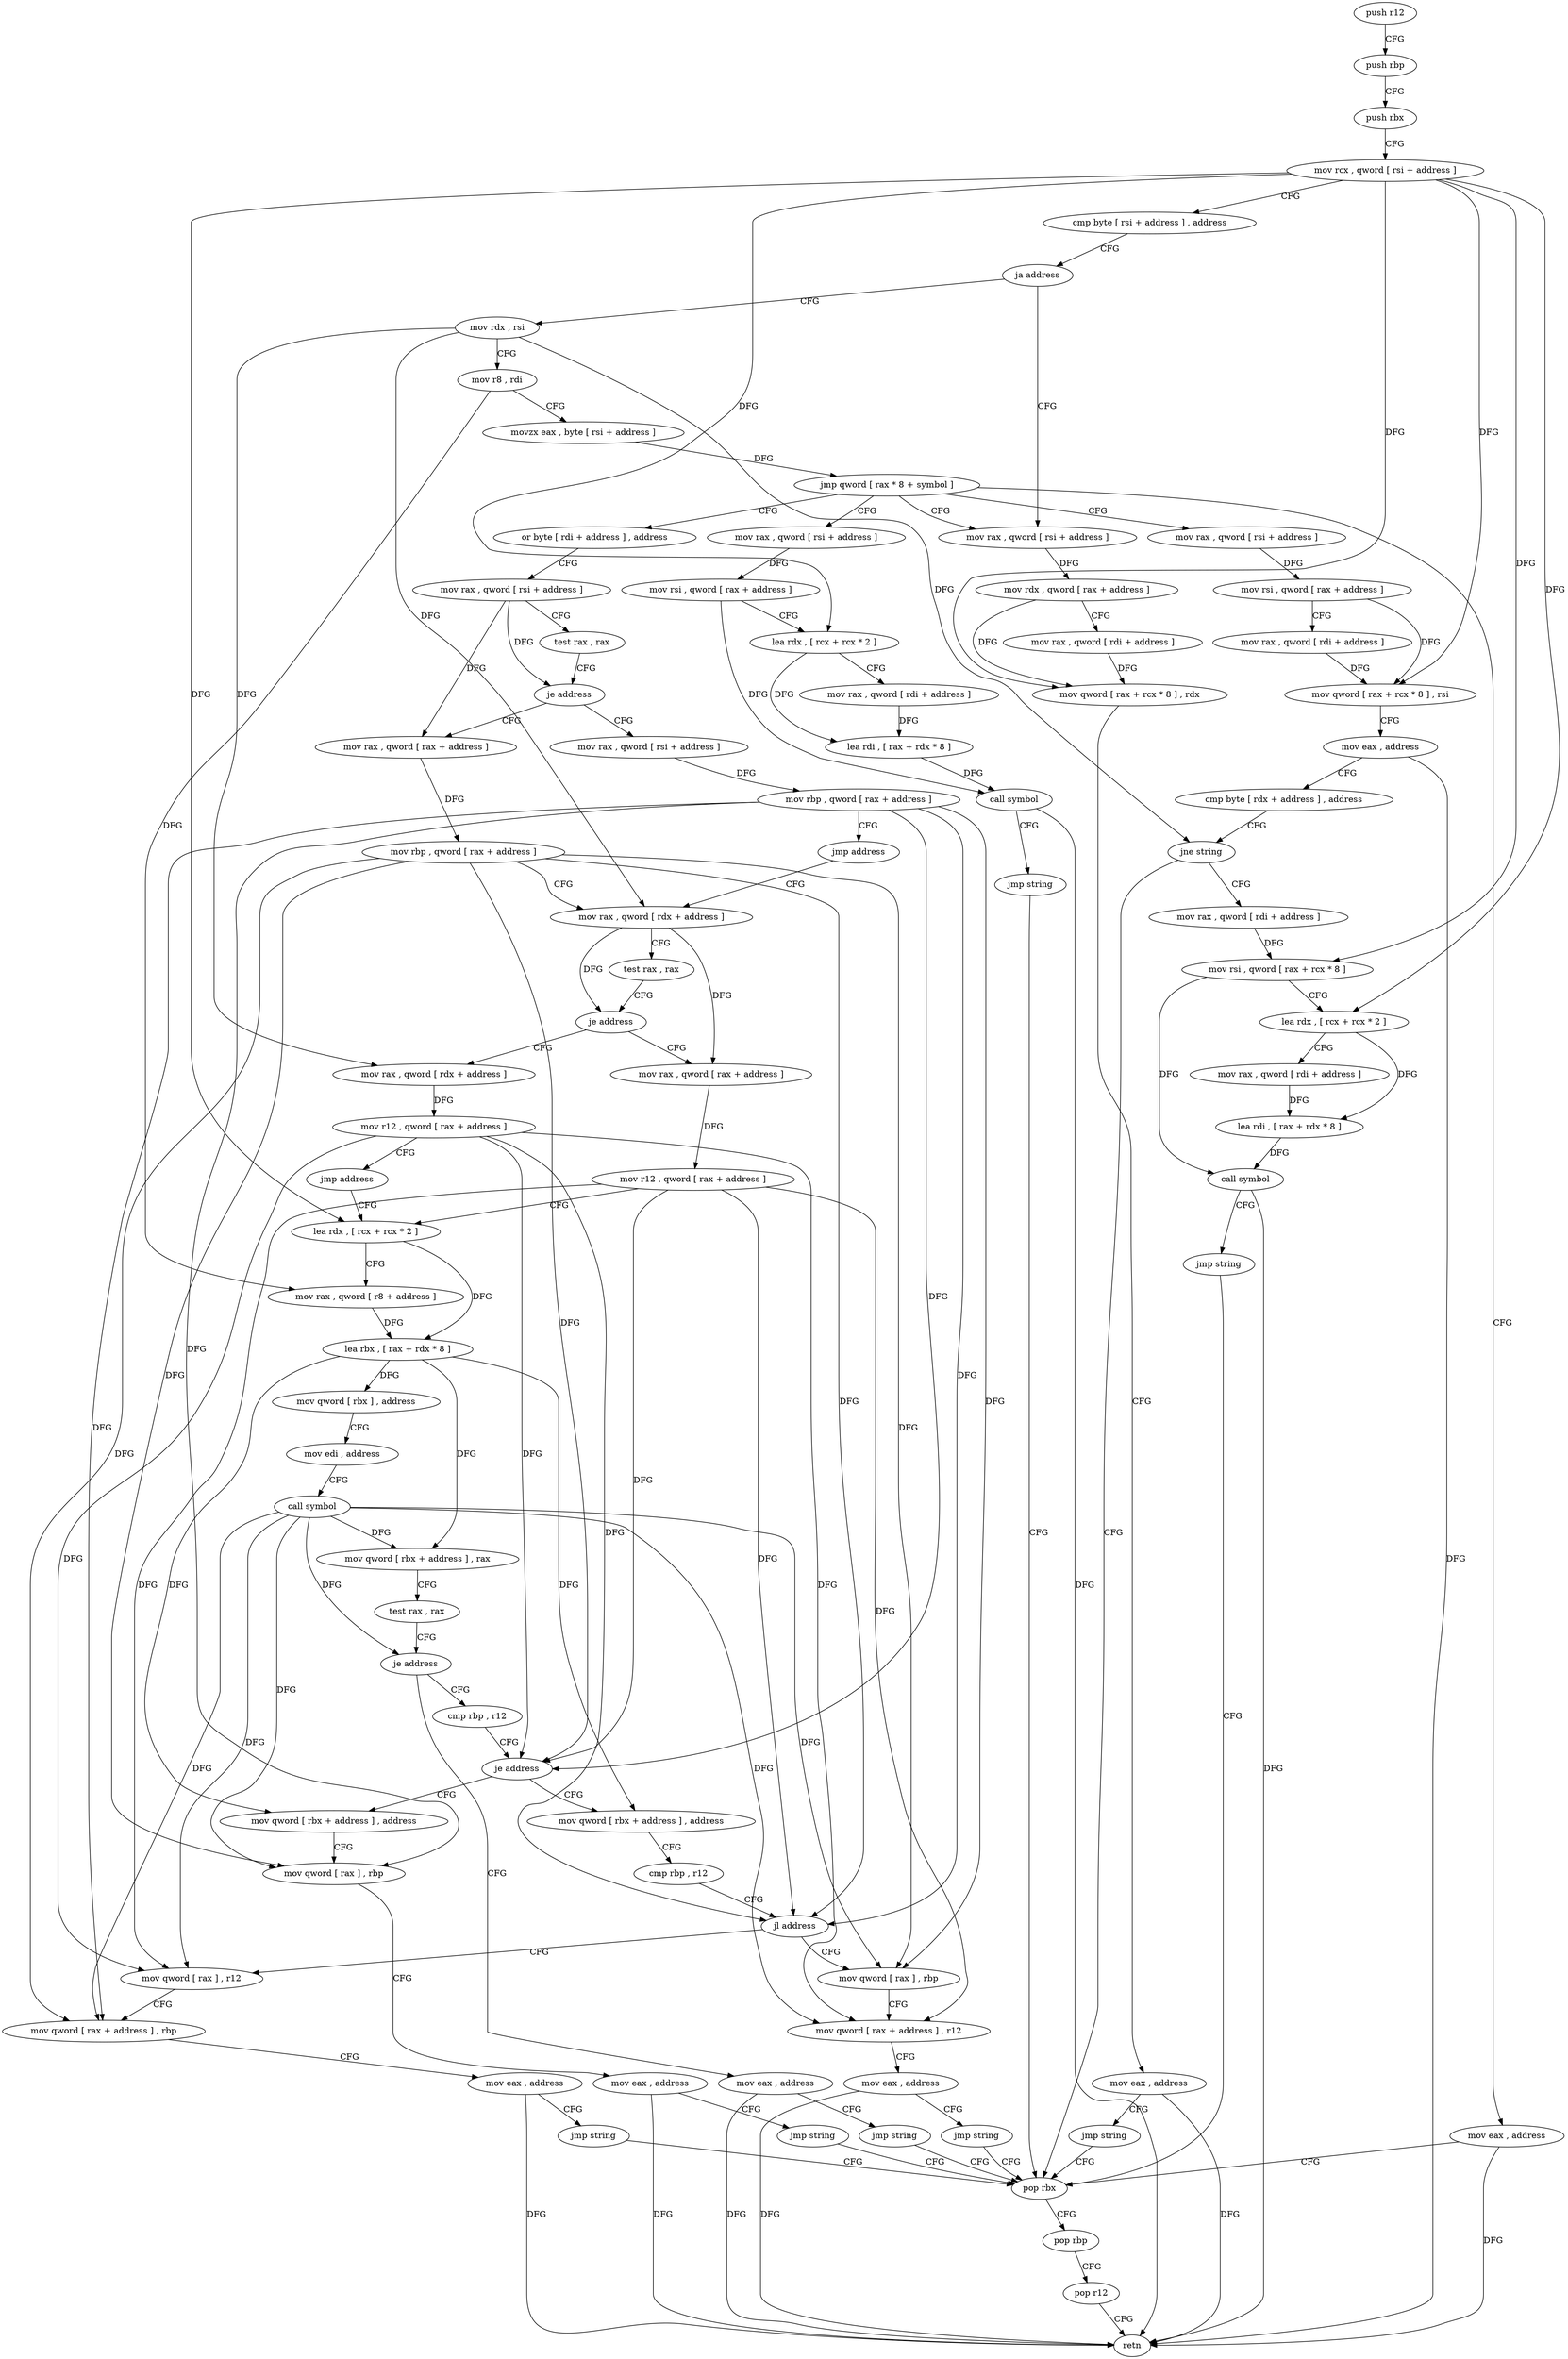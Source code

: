 digraph "func" {
"4330634" [label = "push r12" ]
"4330636" [label = "push rbp" ]
"4330637" [label = "push rbx" ]
"4330638" [label = "mov rcx , qword [ rsi + address ]" ]
"4330642" [label = "cmp byte [ rsi + address ] , address" ]
"4330646" [label = "ja address" ]
"4330920" [label = "mov rax , qword [ rsi + address ]" ]
"4330652" [label = "mov rdx , rsi" ]
"4330924" [label = "mov rdx , qword [ rax + address ]" ]
"4330928" [label = "mov rax , qword [ rdi + address ]" ]
"4330932" [label = "mov qword [ rax + rcx * 8 ] , rdx" ]
"4330936" [label = "mov eax , address" ]
"4330941" [label = "jmp string" ]
"4330948" [label = "pop rbx" ]
"4330655" [label = "mov r8 , rdi" ]
"4330658" [label = "movzx eax , byte [ rsi + address ]" ]
"4330662" [label = "jmp qword [ rax * 8 + symbol ]" ]
"4330669" [label = "or byte [ rdi + address ] , address" ]
"4330839" [label = "mov rax , qword [ rsi + address ]" ]
"4330866" [label = "mov rax , qword [ rsi + address ]" ]
"4330943" [label = "mov eax , address" ]
"4330949" [label = "pop rbp" ]
"4330950" [label = "pop r12" ]
"4330952" [label = "retn" ]
"4330676" [label = "mov rax , qword [ rsi + address ]" ]
"4330680" [label = "test rax , rax" ]
"4330683" [label = "je address" ]
"4330787" [label = "mov rax , qword [ rsi + address ]" ]
"4330685" [label = "mov rax , qword [ rax + address ]" ]
"4330843" [label = "mov rsi , qword [ rax + address ]" ]
"4330847" [label = "lea rdx , [ rcx + rcx * 2 ]" ]
"4330851" [label = "mov rax , qword [ rdi + address ]" ]
"4330855" [label = "lea rdi , [ rax + rdx * 8 ]" ]
"4330859" [label = "call symbol" ]
"4330864" [label = "jmp string" ]
"4330870" [label = "mov rsi , qword [ rax + address ]" ]
"4330874" [label = "mov rax , qword [ rdi + address ]" ]
"4330878" [label = "mov qword [ rax + rcx * 8 ] , rsi" ]
"4330882" [label = "mov eax , address" ]
"4330887" [label = "cmp byte [ rdx + address ] , address" ]
"4330891" [label = "jne string" ]
"4330893" [label = "mov rax , qword [ rdi + address ]" ]
"4330791" [label = "mov rbp , qword [ rax + address ]" ]
"4330795" [label = "jmp address" ]
"4330693" [label = "mov rax , qword [ rdx + address ]" ]
"4330689" [label = "mov rbp , qword [ rax + address ]" ]
"4330897" [label = "mov rsi , qword [ rax + rcx * 8 ]" ]
"4330901" [label = "lea rdx , [ rcx + rcx * 2 ]" ]
"4330905" [label = "mov rax , qword [ rdi + address ]" ]
"4330909" [label = "lea rdi , [ rax + rdx * 8 ]" ]
"4330913" [label = "call symbol" ]
"4330918" [label = "jmp string" ]
"4330697" [label = "test rax , rax" ]
"4330700" [label = "je address" ]
"4330797" [label = "mov rax , qword [ rdx + address ]" ]
"4330702" [label = "mov rax , qword [ rax + address ]" ]
"4330801" [label = "mov r12 , qword [ rax + address ]" ]
"4330805" [label = "jmp address" ]
"4330710" [label = "lea rdx , [ rcx + rcx * 2 ]" ]
"4330706" [label = "mov r12 , qword [ rax + address ]" ]
"4330714" [label = "mov rax , qword [ r8 + address ]" ]
"4330718" [label = "lea rbx , [ rax + rdx * 8 ]" ]
"4330722" [label = "mov qword [ rbx ] , address" ]
"4330729" [label = "mov edi , address" ]
"4330734" [label = "call symbol" ]
"4330739" [label = "mov qword [ rbx + address ] , rax" ]
"4330743" [label = "test rax , rax" ]
"4330746" [label = "je address" ]
"4330953" [label = "mov eax , address" ]
"4330752" [label = "cmp rbp , r12" ]
"4330958" [label = "jmp string" ]
"4330755" [label = "je address" ]
"4330807" [label = "mov qword [ rbx + address ] , address" ]
"4330757" [label = "mov qword [ rbx + address ] , address" ]
"4330815" [label = "mov qword [ rax ] , rbp" ]
"4330818" [label = "mov eax , address" ]
"4330823" [label = "jmp string" ]
"4330765" [label = "cmp rbp , r12" ]
"4330768" [label = "jl address" ]
"4330825" [label = "mov qword [ rax ] , rbp" ]
"4330770" [label = "mov qword [ rax ] , r12" ]
"4330828" [label = "mov qword [ rax + address ] , r12" ]
"4330832" [label = "mov eax , address" ]
"4330837" [label = "jmp string" ]
"4330773" [label = "mov qword [ rax + address ] , rbp" ]
"4330777" [label = "mov eax , address" ]
"4330782" [label = "jmp string" ]
"4330634" -> "4330636" [ label = "CFG" ]
"4330636" -> "4330637" [ label = "CFG" ]
"4330637" -> "4330638" [ label = "CFG" ]
"4330638" -> "4330642" [ label = "CFG" ]
"4330638" -> "4330932" [ label = "DFG" ]
"4330638" -> "4330847" [ label = "DFG" ]
"4330638" -> "4330878" [ label = "DFG" ]
"4330638" -> "4330897" [ label = "DFG" ]
"4330638" -> "4330901" [ label = "DFG" ]
"4330638" -> "4330710" [ label = "DFG" ]
"4330642" -> "4330646" [ label = "CFG" ]
"4330646" -> "4330920" [ label = "CFG" ]
"4330646" -> "4330652" [ label = "CFG" ]
"4330920" -> "4330924" [ label = "DFG" ]
"4330652" -> "4330655" [ label = "CFG" ]
"4330652" -> "4330891" [ label = "DFG" ]
"4330652" -> "4330693" [ label = "DFG" ]
"4330652" -> "4330797" [ label = "DFG" ]
"4330924" -> "4330928" [ label = "CFG" ]
"4330924" -> "4330932" [ label = "DFG" ]
"4330928" -> "4330932" [ label = "DFG" ]
"4330932" -> "4330936" [ label = "CFG" ]
"4330936" -> "4330941" [ label = "CFG" ]
"4330936" -> "4330952" [ label = "DFG" ]
"4330941" -> "4330948" [ label = "CFG" ]
"4330948" -> "4330949" [ label = "CFG" ]
"4330655" -> "4330658" [ label = "CFG" ]
"4330655" -> "4330714" [ label = "DFG" ]
"4330658" -> "4330662" [ label = "DFG" ]
"4330662" -> "4330669" [ label = "CFG" ]
"4330662" -> "4330839" [ label = "CFG" ]
"4330662" -> "4330866" [ label = "CFG" ]
"4330662" -> "4330920" [ label = "CFG" ]
"4330662" -> "4330943" [ label = "CFG" ]
"4330669" -> "4330676" [ label = "CFG" ]
"4330839" -> "4330843" [ label = "DFG" ]
"4330866" -> "4330870" [ label = "DFG" ]
"4330943" -> "4330948" [ label = "CFG" ]
"4330943" -> "4330952" [ label = "DFG" ]
"4330949" -> "4330950" [ label = "CFG" ]
"4330950" -> "4330952" [ label = "CFG" ]
"4330676" -> "4330680" [ label = "CFG" ]
"4330676" -> "4330683" [ label = "DFG" ]
"4330676" -> "4330685" [ label = "DFG" ]
"4330680" -> "4330683" [ label = "CFG" ]
"4330683" -> "4330787" [ label = "CFG" ]
"4330683" -> "4330685" [ label = "CFG" ]
"4330787" -> "4330791" [ label = "DFG" ]
"4330685" -> "4330689" [ label = "DFG" ]
"4330843" -> "4330847" [ label = "CFG" ]
"4330843" -> "4330859" [ label = "DFG" ]
"4330847" -> "4330851" [ label = "CFG" ]
"4330847" -> "4330855" [ label = "DFG" ]
"4330851" -> "4330855" [ label = "DFG" ]
"4330855" -> "4330859" [ label = "DFG" ]
"4330859" -> "4330864" [ label = "CFG" ]
"4330859" -> "4330952" [ label = "DFG" ]
"4330864" -> "4330948" [ label = "CFG" ]
"4330870" -> "4330874" [ label = "CFG" ]
"4330870" -> "4330878" [ label = "DFG" ]
"4330874" -> "4330878" [ label = "DFG" ]
"4330878" -> "4330882" [ label = "CFG" ]
"4330882" -> "4330887" [ label = "CFG" ]
"4330882" -> "4330952" [ label = "DFG" ]
"4330887" -> "4330891" [ label = "CFG" ]
"4330891" -> "4330948" [ label = "CFG" ]
"4330891" -> "4330893" [ label = "CFG" ]
"4330893" -> "4330897" [ label = "DFG" ]
"4330791" -> "4330795" [ label = "CFG" ]
"4330791" -> "4330755" [ label = "DFG" ]
"4330791" -> "4330815" [ label = "DFG" ]
"4330791" -> "4330768" [ label = "DFG" ]
"4330791" -> "4330825" [ label = "DFG" ]
"4330791" -> "4330773" [ label = "DFG" ]
"4330795" -> "4330693" [ label = "CFG" ]
"4330693" -> "4330697" [ label = "CFG" ]
"4330693" -> "4330700" [ label = "DFG" ]
"4330693" -> "4330702" [ label = "DFG" ]
"4330689" -> "4330693" [ label = "CFG" ]
"4330689" -> "4330755" [ label = "DFG" ]
"4330689" -> "4330815" [ label = "DFG" ]
"4330689" -> "4330768" [ label = "DFG" ]
"4330689" -> "4330825" [ label = "DFG" ]
"4330689" -> "4330773" [ label = "DFG" ]
"4330897" -> "4330901" [ label = "CFG" ]
"4330897" -> "4330913" [ label = "DFG" ]
"4330901" -> "4330905" [ label = "CFG" ]
"4330901" -> "4330909" [ label = "DFG" ]
"4330905" -> "4330909" [ label = "DFG" ]
"4330909" -> "4330913" [ label = "DFG" ]
"4330913" -> "4330918" [ label = "CFG" ]
"4330913" -> "4330952" [ label = "DFG" ]
"4330918" -> "4330948" [ label = "CFG" ]
"4330697" -> "4330700" [ label = "CFG" ]
"4330700" -> "4330797" [ label = "CFG" ]
"4330700" -> "4330702" [ label = "CFG" ]
"4330797" -> "4330801" [ label = "DFG" ]
"4330702" -> "4330706" [ label = "DFG" ]
"4330801" -> "4330805" [ label = "CFG" ]
"4330801" -> "4330755" [ label = "DFG" ]
"4330801" -> "4330768" [ label = "DFG" ]
"4330801" -> "4330828" [ label = "DFG" ]
"4330801" -> "4330770" [ label = "DFG" ]
"4330805" -> "4330710" [ label = "CFG" ]
"4330710" -> "4330714" [ label = "CFG" ]
"4330710" -> "4330718" [ label = "DFG" ]
"4330706" -> "4330710" [ label = "CFG" ]
"4330706" -> "4330755" [ label = "DFG" ]
"4330706" -> "4330768" [ label = "DFG" ]
"4330706" -> "4330828" [ label = "DFG" ]
"4330706" -> "4330770" [ label = "DFG" ]
"4330714" -> "4330718" [ label = "DFG" ]
"4330718" -> "4330722" [ label = "DFG" ]
"4330718" -> "4330739" [ label = "DFG" ]
"4330718" -> "4330807" [ label = "DFG" ]
"4330718" -> "4330757" [ label = "DFG" ]
"4330722" -> "4330729" [ label = "CFG" ]
"4330729" -> "4330734" [ label = "CFG" ]
"4330734" -> "4330739" [ label = "DFG" ]
"4330734" -> "4330746" [ label = "DFG" ]
"4330734" -> "4330815" [ label = "DFG" ]
"4330734" -> "4330825" [ label = "DFG" ]
"4330734" -> "4330828" [ label = "DFG" ]
"4330734" -> "4330770" [ label = "DFG" ]
"4330734" -> "4330773" [ label = "DFG" ]
"4330739" -> "4330743" [ label = "CFG" ]
"4330743" -> "4330746" [ label = "CFG" ]
"4330746" -> "4330953" [ label = "CFG" ]
"4330746" -> "4330752" [ label = "CFG" ]
"4330953" -> "4330958" [ label = "CFG" ]
"4330953" -> "4330952" [ label = "DFG" ]
"4330752" -> "4330755" [ label = "CFG" ]
"4330958" -> "4330948" [ label = "CFG" ]
"4330755" -> "4330807" [ label = "CFG" ]
"4330755" -> "4330757" [ label = "CFG" ]
"4330807" -> "4330815" [ label = "CFG" ]
"4330757" -> "4330765" [ label = "CFG" ]
"4330815" -> "4330818" [ label = "CFG" ]
"4330818" -> "4330823" [ label = "CFG" ]
"4330818" -> "4330952" [ label = "DFG" ]
"4330823" -> "4330948" [ label = "CFG" ]
"4330765" -> "4330768" [ label = "CFG" ]
"4330768" -> "4330825" [ label = "CFG" ]
"4330768" -> "4330770" [ label = "CFG" ]
"4330825" -> "4330828" [ label = "CFG" ]
"4330770" -> "4330773" [ label = "CFG" ]
"4330828" -> "4330832" [ label = "CFG" ]
"4330832" -> "4330837" [ label = "CFG" ]
"4330832" -> "4330952" [ label = "DFG" ]
"4330837" -> "4330948" [ label = "CFG" ]
"4330773" -> "4330777" [ label = "CFG" ]
"4330777" -> "4330782" [ label = "CFG" ]
"4330777" -> "4330952" [ label = "DFG" ]
"4330782" -> "4330948" [ label = "CFG" ]
}
